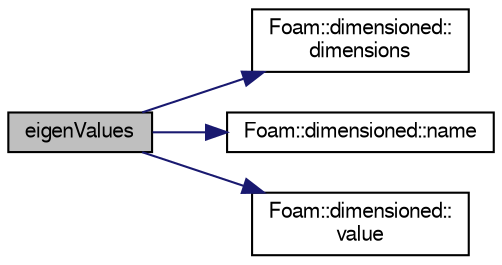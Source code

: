 digraph "eigenValues"
{
  bgcolor="transparent";
  edge [fontname="FreeSans",fontsize="10",labelfontname="FreeSans",labelfontsize="10"];
  node [fontname="FreeSans",fontsize="10",shape=record];
  rankdir="LR";
  Node41119 [label="eigenValues",height=0.2,width=0.4,color="black", fillcolor="grey75", style="filled", fontcolor="black"];
  Node41119 -> Node41120 [color="midnightblue",fontsize="10",style="solid",fontname="FreeSans"];
  Node41120 [label="Foam::dimensioned::\ldimensions",height=0.2,width=0.4,color="black",URL="$a26366.html#a512673c2674ca2d38885f1bb5f6994fb",tooltip="Return const reference to dimensions. "];
  Node41119 -> Node41121 [color="midnightblue",fontsize="10",style="solid",fontname="FreeSans"];
  Node41121 [label="Foam::dimensioned::name",height=0.2,width=0.4,color="black",URL="$a26366.html#ade4113569ef0db70665fded275a5e38e",tooltip="Return const reference to name. "];
  Node41119 -> Node41122 [color="midnightblue",fontsize="10",style="solid",fontname="FreeSans"];
  Node41122 [label="Foam::dimensioned::\lvalue",height=0.2,width=0.4,color="black",URL="$a26366.html#a7948200a26c85fc3a83ffa510a91d668",tooltip="Return const reference to value. "];
}
